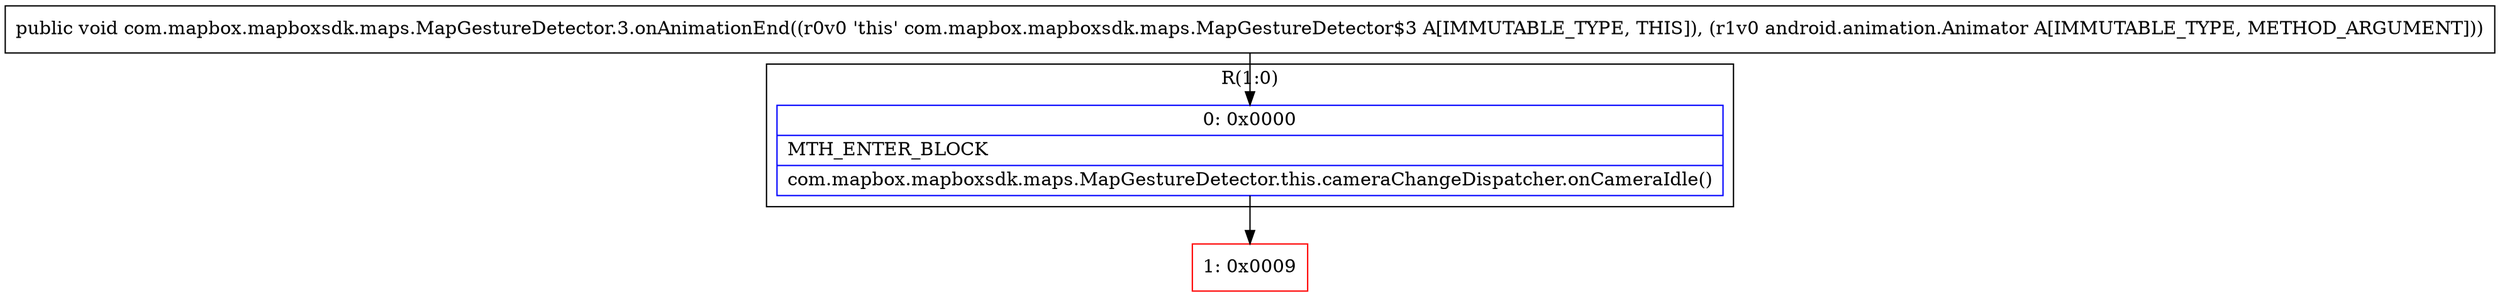 digraph "CFG forcom.mapbox.mapboxsdk.maps.MapGestureDetector.3.onAnimationEnd(Landroid\/animation\/Animator;)V" {
subgraph cluster_Region_260641259 {
label = "R(1:0)";
node [shape=record,color=blue];
Node_0 [shape=record,label="{0\:\ 0x0000|MTH_ENTER_BLOCK\l|com.mapbox.mapboxsdk.maps.MapGestureDetector.this.cameraChangeDispatcher.onCameraIdle()\l}"];
}
Node_1 [shape=record,color=red,label="{1\:\ 0x0009}"];
MethodNode[shape=record,label="{public void com.mapbox.mapboxsdk.maps.MapGestureDetector.3.onAnimationEnd((r0v0 'this' com.mapbox.mapboxsdk.maps.MapGestureDetector$3 A[IMMUTABLE_TYPE, THIS]), (r1v0 android.animation.Animator A[IMMUTABLE_TYPE, METHOD_ARGUMENT])) }"];
MethodNode -> Node_0;
Node_0 -> Node_1;
}

